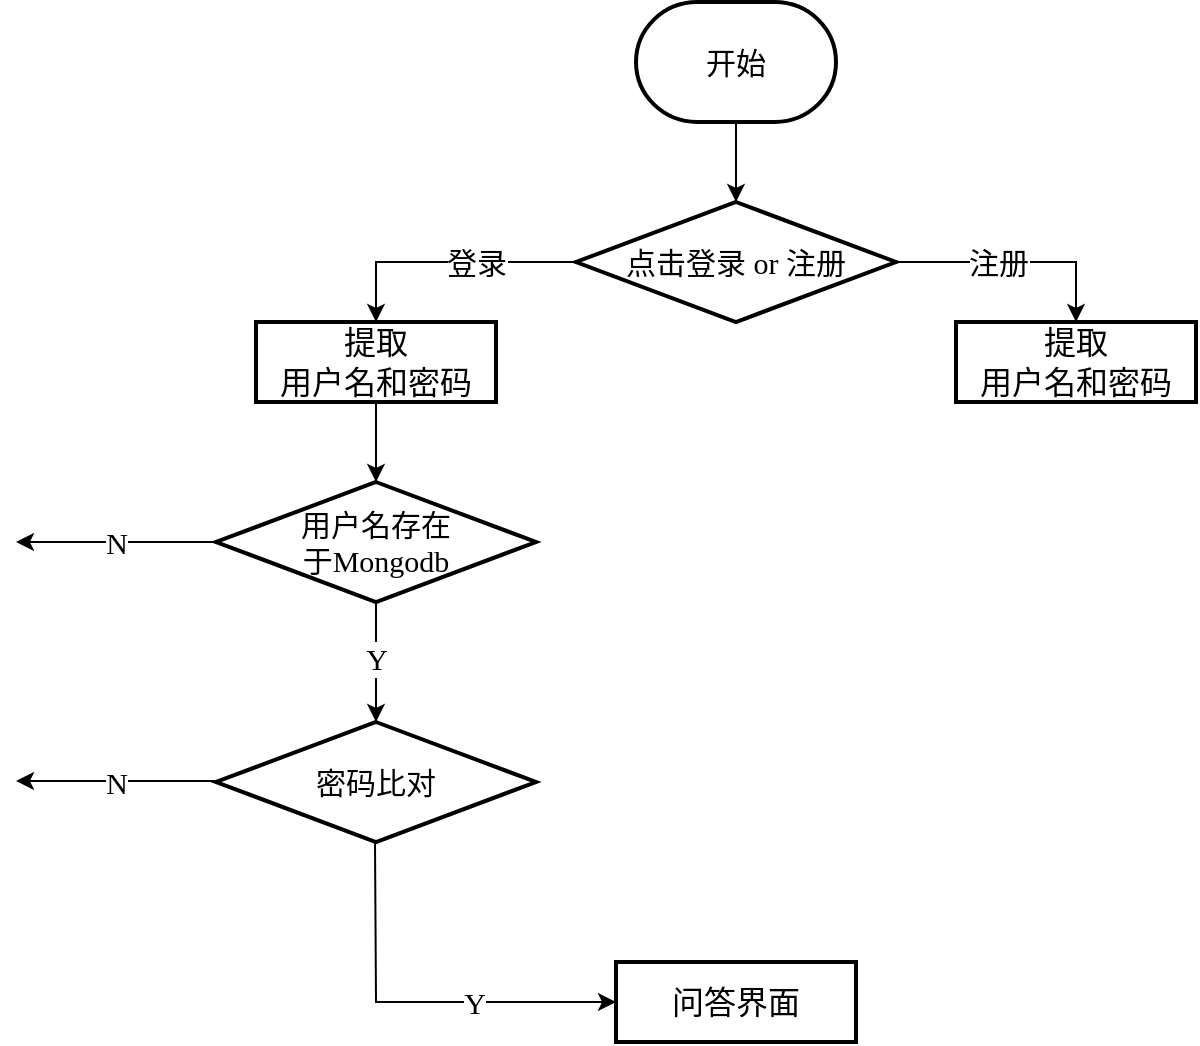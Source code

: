 <mxfile version="24.4.0" type="github">
  <diagram name="第 1 页" id="QVGxavetMEc_v-hAi_PU">
    <mxGraphModel dx="1050" dy="522" grid="1" gridSize="10" guides="1" tooltips="1" connect="1" arrows="1" fold="1" page="1" pageScale="1" pageWidth="827" pageHeight="1169" math="0" shadow="0">
      <root>
        <mxCell id="0" />
        <mxCell id="1" parent="0" />
        <mxCell id="wp-qPJgZSI0s8oExYmE6-3" value="&lt;font face=&quot;Times New Roman&quot; style=&quot;font-size: 15px;&quot;&gt;开始&lt;/font&gt;" style="strokeWidth=2;html=1;shape=mxgraph.flowchart.terminator;whiteSpace=wrap;" vertex="1" parent="1">
          <mxGeometry x="350" y="40" width="100" height="60" as="geometry" />
        </mxCell>
        <mxCell id="wp-qPJgZSI0s8oExYmE6-4" value="&lt;font face=&quot;Times New Roman&quot; style=&quot;font-size: 15px;&quot;&gt;点击登录 or 注册&lt;/font&gt;" style="strokeWidth=2;html=1;shape=mxgraph.flowchart.decision;whiteSpace=wrap;strokeColor=default;align=center;verticalAlign=middle;fontFamily=Helvetica;fontSize=12;fontColor=default;fillColor=default;" vertex="1" parent="1">
          <mxGeometry x="320" y="140" width="160" height="60" as="geometry" />
        </mxCell>
        <mxCell id="wp-qPJgZSI0s8oExYmE6-5" value="" style="endArrow=classic;html=1;rounded=0;exitX=0.5;exitY=1;exitDx=0;exitDy=0;exitPerimeter=0;entryX=0.5;entryY=0;entryDx=0;entryDy=0;entryPerimeter=0;" edge="1" parent="1" source="wp-qPJgZSI0s8oExYmE6-3" target="wp-qPJgZSI0s8oExYmE6-4">
          <mxGeometry width="50" height="50" relative="1" as="geometry">
            <mxPoint x="390" y="300" as="sourcePoint" />
            <mxPoint x="440" y="250" as="targetPoint" />
          </mxGeometry>
        </mxCell>
        <mxCell id="wp-qPJgZSI0s8oExYmE6-6" value="" style="endArrow=classic;html=1;rounded=0;exitX=0;exitY=0.5;exitDx=0;exitDy=0;exitPerimeter=0;" edge="1" parent="1" source="wp-qPJgZSI0s8oExYmE6-4">
          <mxGeometry width="50" height="50" relative="1" as="geometry">
            <mxPoint x="390" y="300" as="sourcePoint" />
            <mxPoint x="220" y="200" as="targetPoint" />
            <Array as="points">
              <mxPoint x="220" y="170" />
            </Array>
          </mxGeometry>
        </mxCell>
        <mxCell id="wp-qPJgZSI0s8oExYmE6-7" value="&lt;font face=&quot;Times New Roman&quot; style=&quot;font-size: 15px;&quot;&gt;登录&lt;/font&gt;" style="edgeLabel;html=1;align=center;verticalAlign=middle;resizable=0;points=[];" vertex="1" connectable="0" parent="wp-qPJgZSI0s8oExYmE6-6">
          <mxGeometry x="-0.151" y="2" relative="1" as="geometry">
            <mxPoint x="5" y="-2" as="offset" />
          </mxGeometry>
        </mxCell>
        <mxCell id="wp-qPJgZSI0s8oExYmE6-8" value="" style="endArrow=classic;html=1;rounded=0;exitX=1;exitY=0.5;exitDx=0;exitDy=0;exitPerimeter=0;" edge="1" parent="1" source="wp-qPJgZSI0s8oExYmE6-4">
          <mxGeometry width="50" height="50" relative="1" as="geometry">
            <mxPoint x="330" y="180" as="sourcePoint" />
            <mxPoint x="570" y="200" as="targetPoint" />
            <Array as="points">
              <mxPoint x="570" y="170" />
            </Array>
          </mxGeometry>
        </mxCell>
        <mxCell id="wp-qPJgZSI0s8oExYmE6-9" value="&lt;font face=&quot;Times New Roman&quot; style=&quot;font-size: 15px;&quot;&gt;注册&lt;/font&gt;" style="edgeLabel;html=1;align=center;verticalAlign=middle;resizable=0;points=[];" vertex="1" connectable="0" parent="wp-qPJgZSI0s8oExYmE6-8">
          <mxGeometry x="-0.151" y="2" relative="1" as="geometry">
            <mxPoint y="2" as="offset" />
          </mxGeometry>
        </mxCell>
        <mxCell id="wp-qPJgZSI0s8oExYmE6-10" value="&lt;font face=&quot;Times New Roman&quot; style=&quot;font-size: 16px;&quot;&gt;提取&lt;/font&gt;&lt;div&gt;&lt;font face=&quot;Times New Roman&quot; style=&quot;font-size: 16px;&quot;&gt;用户名和密码&lt;/font&gt;&lt;/div&gt;" style="rounded=0;whiteSpace=wrap;html=1;strokeColor=default;strokeWidth=2;align=center;verticalAlign=middle;fontFamily=Helvetica;fontSize=12;fontColor=default;fillColor=default;" vertex="1" parent="1">
          <mxGeometry x="160" y="200" width="120" height="40" as="geometry" />
        </mxCell>
        <mxCell id="wp-qPJgZSI0s8oExYmE6-11" value="&lt;font face=&quot;Times New Roman&quot; style=&quot;font-size: 16px;&quot;&gt;提取&lt;/font&gt;&lt;div&gt;&lt;font face=&quot;Times New Roman&quot; style=&quot;font-size: 16px;&quot;&gt;用户名和密码&lt;/font&gt;&lt;/div&gt;" style="rounded=0;whiteSpace=wrap;html=1;strokeColor=default;strokeWidth=2;align=center;verticalAlign=middle;fontFamily=Helvetica;fontSize=12;fontColor=default;fillColor=default;" vertex="1" parent="1">
          <mxGeometry x="510" y="200" width="120" height="40" as="geometry" />
        </mxCell>
        <mxCell id="wp-qPJgZSI0s8oExYmE6-12" value="&lt;font face=&quot;Times New Roman&quot;&gt;&lt;span style=&quot;font-size: 15px;&quot;&gt;用户名存在&lt;/span&gt;&lt;/font&gt;&lt;div&gt;&lt;font face=&quot;Times New Roman&quot;&gt;&lt;span style=&quot;font-size: 15px;&quot;&gt;于Mongodb&lt;/span&gt;&lt;/font&gt;&lt;br&gt;&lt;/div&gt;" style="strokeWidth=2;html=1;shape=mxgraph.flowchart.decision;whiteSpace=wrap;strokeColor=default;align=center;verticalAlign=middle;fontFamily=Helvetica;fontSize=12;fontColor=default;fillColor=default;" vertex="1" parent="1">
          <mxGeometry x="140" y="280" width="160" height="60" as="geometry" />
        </mxCell>
        <mxCell id="wp-qPJgZSI0s8oExYmE6-13" value="" style="endArrow=classic;html=1;rounded=0;exitX=0.5;exitY=1;exitDx=0;exitDy=0;entryX=0.5;entryY=0;entryDx=0;entryDy=0;entryPerimeter=0;" edge="1" parent="1" source="wp-qPJgZSI0s8oExYmE6-10" target="wp-qPJgZSI0s8oExYmE6-12">
          <mxGeometry width="50" height="50" relative="1" as="geometry">
            <mxPoint x="380" y="300" as="sourcePoint" />
            <mxPoint x="430" y="250" as="targetPoint" />
          </mxGeometry>
        </mxCell>
        <mxCell id="wp-qPJgZSI0s8oExYmE6-14" value="" style="endArrow=classic;html=1;rounded=0;exitX=0.5;exitY=1;exitDx=0;exitDy=0;exitPerimeter=0;" edge="1" parent="1" source="wp-qPJgZSI0s8oExYmE6-12">
          <mxGeometry width="50" height="50" relative="1" as="geometry">
            <mxPoint x="380" y="300" as="sourcePoint" />
            <mxPoint x="220" y="400" as="targetPoint" />
          </mxGeometry>
        </mxCell>
        <mxCell id="wp-qPJgZSI0s8oExYmE6-17" value="&lt;font face=&quot;Times New Roman&quot; style=&quot;font-size: 15px;&quot;&gt;Y&lt;/font&gt;" style="edgeLabel;html=1;align=center;verticalAlign=middle;resizable=0;points=[];" vertex="1" connectable="0" parent="wp-qPJgZSI0s8oExYmE6-14">
          <mxGeometry x="-0.08" relative="1" as="geometry">
            <mxPoint as="offset" />
          </mxGeometry>
        </mxCell>
        <mxCell id="wp-qPJgZSI0s8oExYmE6-18" value="" style="endArrow=classic;html=1;rounded=0;exitX=0;exitY=0.5;exitDx=0;exitDy=0;exitPerimeter=0;" edge="1" parent="1" source="wp-qPJgZSI0s8oExYmE6-12">
          <mxGeometry width="50" height="50" relative="1" as="geometry">
            <mxPoint x="230" y="350" as="sourcePoint" />
            <mxPoint x="40" y="310" as="targetPoint" />
          </mxGeometry>
        </mxCell>
        <mxCell id="wp-qPJgZSI0s8oExYmE6-19" value="&lt;font face=&quot;Times New Roman&quot; style=&quot;font-size: 15px;&quot;&gt;N&lt;/font&gt;" style="edgeLabel;html=1;align=center;verticalAlign=middle;resizable=0;points=[];" vertex="1" connectable="0" parent="wp-qPJgZSI0s8oExYmE6-18">
          <mxGeometry x="-0.08" relative="1" as="geometry">
            <mxPoint x="-4" as="offset" />
          </mxGeometry>
        </mxCell>
        <mxCell id="wp-qPJgZSI0s8oExYmE6-21" value="&lt;div&gt;&lt;font face=&quot;Times New Roman&quot;&gt;&lt;span style=&quot;font-size: 15px;&quot;&gt;密码比对&lt;/span&gt;&lt;/font&gt;&lt;br&gt;&lt;/div&gt;" style="strokeWidth=2;html=1;shape=mxgraph.flowchart.decision;whiteSpace=wrap;strokeColor=default;align=center;verticalAlign=middle;fontFamily=Helvetica;fontSize=12;fontColor=default;fillColor=default;" vertex="1" parent="1">
          <mxGeometry x="140" y="400" width="160" height="60" as="geometry" />
        </mxCell>
        <mxCell id="wp-qPJgZSI0s8oExYmE6-22" value="" style="endArrow=classic;html=1;rounded=0;exitX=0.5;exitY=1;exitDx=0;exitDy=0;exitPerimeter=0;entryX=0;entryY=0.5;entryDx=0;entryDy=0;" edge="1" parent="1" target="wp-qPJgZSI0s8oExYmE6-26">
          <mxGeometry width="50" height="50" relative="1" as="geometry">
            <mxPoint x="219.5" y="460" as="sourcePoint" />
            <mxPoint x="320" y="540" as="targetPoint" />
            <Array as="points">
              <mxPoint x="220" y="540" />
            </Array>
          </mxGeometry>
        </mxCell>
        <mxCell id="wp-qPJgZSI0s8oExYmE6-23" value="&lt;font face=&quot;Times New Roman&quot; style=&quot;font-size: 15px;&quot;&gt;Y&lt;/font&gt;" style="edgeLabel;html=1;align=center;verticalAlign=middle;resizable=0;points=[];" vertex="1" connectable="0" parent="wp-qPJgZSI0s8oExYmE6-22">
          <mxGeometry x="-0.08" relative="1" as="geometry">
            <mxPoint x="37" as="offset" />
          </mxGeometry>
        </mxCell>
        <mxCell id="wp-qPJgZSI0s8oExYmE6-26" value="&lt;font face=&quot;Times New Roman&quot;&gt;&lt;span style=&quot;font-size: 16px;&quot;&gt;问答界面&lt;/span&gt;&lt;/font&gt;" style="rounded=0;whiteSpace=wrap;html=1;strokeColor=default;strokeWidth=2;align=center;verticalAlign=middle;fontFamily=Helvetica;fontSize=12;fontColor=default;fillColor=default;" vertex="1" parent="1">
          <mxGeometry x="340" y="520" width="120" height="40" as="geometry" />
        </mxCell>
        <mxCell id="wp-qPJgZSI0s8oExYmE6-27" value="" style="endArrow=classic;html=1;rounded=0;exitX=0;exitY=0.5;exitDx=0;exitDy=0;exitPerimeter=0;" edge="1" parent="1">
          <mxGeometry width="50" height="50" relative="1" as="geometry">
            <mxPoint x="140" y="429.5" as="sourcePoint" />
            <mxPoint x="40" y="429.5" as="targetPoint" />
          </mxGeometry>
        </mxCell>
        <mxCell id="wp-qPJgZSI0s8oExYmE6-28" value="&lt;font face=&quot;Times New Roman&quot; style=&quot;font-size: 15px;&quot;&gt;N&lt;/font&gt;" style="edgeLabel;html=1;align=center;verticalAlign=middle;resizable=0;points=[];" vertex="1" connectable="0" parent="wp-qPJgZSI0s8oExYmE6-27">
          <mxGeometry x="-0.08" relative="1" as="geometry">
            <mxPoint x="-4" as="offset" />
          </mxGeometry>
        </mxCell>
      </root>
    </mxGraphModel>
  </diagram>
</mxfile>
